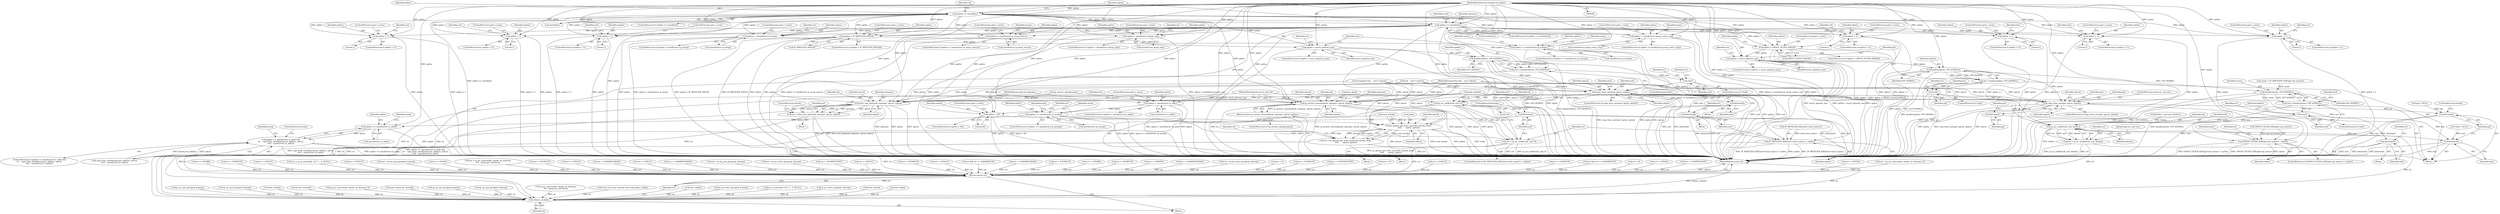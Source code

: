 digraph "0_linux_f6d8bd051c391c1c0458a30b2a7abcd939329259_26@API" {
"1000211" [label="(Call,optlen >= sizeof(int))"];
"1000113" [label="(MethodParameterIn,unsigned int optlen)"];
"1000227" [label="(Call,optlen >= sizeof(char))"];
"1000251" [label="(Call,ip_mroute_setsockopt(sk, optname, optval, optlen))"];
"1000250" [label="(Return,return ip_mroute_setsockopt(sk, optname, optval, optlen);)"];
"1000272" [label="(Call,optlen > 40)"];
"1000278" [label="(Call,ip_options_get_from_user(sock_net(sk), &opt,\n \t\t\t\t\t       optval, optlen))"];
"1000276" [label="(Call,err = ip_options_get_from_user(sock_net(sk), &opt,\n \t\t\t\t\t       optval, optlen))"];
"1001724" [label="(Return,return err;)"];
"1000517" [label="(Call,optlen < 1)"];
"1000627" [label="(Call,optlen < 1)"];
"1000656" [label="(Call,optlen < 1)"];
"1000683" [label="(Call,optlen < sizeof(struct in_addr))"];
"1000693" [label="(Call,optlen >= sizeof(struct ip_mreqn))"];
"1000716" [label="(Call,optlen >= sizeof(struct in_addr))"];
"1000715" [label="(Call,optlen >= sizeof(struct in_addr) &&\n\t\t\t    copy_from_user(&mreq.imr_address, optval,\n\t\t\t\t\t   sizeof(struct in_addr)))"];
"1000849" [label="(Call,optlen < sizeof(struct ip_mreq))"];
"1000859" [label="(Call,optlen >= sizeof(struct ip_mreqn))"];
"1000910" [label="(Call,optlen < IP_MSFILTER_SIZE(0))"];
"1000916" [label="(Call,optlen > sysctl_optmem_max)"];
"1000927" [label="(Call,kmalloc(optlen, GFP_KERNEL))"];
"1000925" [label="(Call,msf = kmalloc(optlen, GFP_KERNEL))"];
"1000931" [label="(Call,!msf)"];
"1000944" [label="(Call,copy_from_user(msf, optval, optlen))"];
"1000949" [label="(Call,kfree(msf))"];
"1000965" [label="(Call,kfree(msf))"];
"1000973" [label="(Call,IP_MSFILTER_SIZE(msf->imsf_numsrc) > optlen)"];
"1000980" [label="(Call,kfree(msf))"];
"1000989" [label="(Call,ip_mc_msfilter(sk, msf, 0))"];
"1000987" [label="(Call,err = ip_mc_msfilter(sk, msf, 0))"];
"1000993" [label="(Call,kfree(msf))"];
"1001722" [label="(Call,release_sock(sk))"];
"1001005" [label="(Call,optlen != sizeof(struct ip_mreq_source))"];
"1001121" [label="(Call,optlen < sizeof(struct group_req))"];
"1001202" [label="(Call,optlen != sizeof(struct group_source_req))"];
"1001402" [label="(Call,optlen < GROUP_FILTER_SIZE(0))"];
"1001408" [label="(Call,optlen > sysctl_optmem_max)"];
"1001419" [label="(Call,kmalloc(optlen, GFP_KERNEL))"];
"1001417" [label="(Call,gsf = kmalloc(optlen, GFP_KERNEL))"];
"1001423" [label="(Call,!gsf)"];
"1001436" [label="(Call,copy_from_user(gsf, optval, optlen))"];
"1001460" [label="(Call,GROUP_FILTER_SIZE(gsf->gf_numsrc) > optlen)"];
"1001589" [label="(Call,kfree(gsf))"];
"1001603" [label="(Call,kfree(gsf))"];
"1001480" [label="(Call,kmalloc(msize, GFP_KERNEL))"];
"1001478" [label="(Call,msf = kmalloc(msize, GFP_KERNEL))"];
"1001484" [label="(Call,!msf)"];
"1001596" [label="(Call,ip_mc_msfilter(sk, msf, ifindex))"];
"1001594" [label="(Call,err = ip_mc_msfilter(sk, msf, ifindex))"];
"1001601" [label="(Call,kfree(msf))"];
"1001608" [label="(Call,optlen < 1)"];
"1001640" [label="(Call,optlen < 1)"];
"1001665" [label="(Call,xfrm_user_policy(sk, optname, optval, optlen))"];
"1001663" [label="(Call,err = xfrm_user_policy(sk, optname, optval, optlen))"];
"1001683" [label="(Call,optlen < 1)"];
"1001697" [label="(Call,optlen < 1)"];
"1001698" [label="(Identifier,optlen)"];
"1000928" [label="(Identifier,optlen)"];
"1001641" [label="(Identifier,optlen)"];
"1000689" [label="(Identifier,err)"];
"1000694" [label="(Identifier,optlen)"];
"1001596" [label="(Call,ip_mc_msfilter(sk, msf, ifindex))"];
"1000981" [label="(Identifier,msf)"];
"1000227" [label="(Call,optlen >= sizeof(char))"];
"1000682" [label="(ControlStructure,if (optlen < sizeof(struct in_addr)))"];
"1000994" [label="(Identifier,msf)"];
"1000989" [label="(Call,ip_mc_msfilter(sk, msf, 0))"];
"1000876" [label="(Identifier,mreq)"];
"1000273" [label="(Identifier,optlen)"];
"1001670" [label="(ControlStructure,break;)"];
"1000848" [label="(ControlStructure,if (optlen < sizeof(struct ip_mreq)))"];
"1001215" [label="(Call,err = -EFAULT)"];
"1000853" [label="(ControlStructure,goto e_inval;)"];
"1001005" [label="(Call,optlen != sizeof(struct ip_mreq_source))"];
"1000951" [label="(ControlStructure,break;)"];
"1000894" [label="(Call,ip_mc_join_group(sk, &mreq))"];
"1001640" [label="(Call,optlen < 1)"];
"1001179" [label="(Call,ip_mc_join_group(sk, &mreq))"];
"1000762" [label="(Call,sock_net(sk))"];
"1001437" [label="(Identifier,gsf)"];
"1000272" [label="(Call,optlen > 40)"];
"1000659" [label="(ControlStructure,goto e_inval;)"];
"1001472" [label="(Call,msize = IP_MSFILTER_SIZE(gsf->gf_numsrc))"];
"1000710" [label="(Identifier,mreq)"];
"1001408" [label="(Call,optlen > sysctl_optmem_max)"];
"1001610" [label="(Literal,1)"];
"1000275" [label="(ControlStructure,goto e_inval;)"];
"1000943" [label="(ControlStructure,if (copy_from_user(msf, optval, optlen)))"];
"1000626" [label="(ControlStructure,if (optlen < 1))"];
"1000909" [label="(ControlStructure,if (optlen < IP_MSFILTER_SIZE(0)))"];
"1001122" [label="(Identifier,optlen)"];
"1001473" [label="(Identifier,msize)"];
"1001083" [label="(Call,err && err != -EADDRINUSE)"];
"1000519" [label="(Literal,1)"];
"1001664" [label="(Identifier,err)"];
"1000991" [label="(Identifier,msf)"];
"1000910" [label="(Call,optlen < IP_MSFILTER_SIZE(0))"];
"1001689" [label="(Identifier,inet)"];
"1000235" [label="(Identifier,ucval)"];
"1000995" [label="(ControlStructure,break;)"];
"1000247" [label="(ControlStructure,if (ip_mroute_opt(optname)))"];
"1000787" [label="(Call,err = -EADDRNOTAVAIL)"];
"1000662" [label="(Identifier,inet)"];
"1000931" [label="(Call,!msf)"];
"1001413" [label="(Identifier,err)"];
"1000947" [label="(Identifier,optlen)"];
"1001598" [label="(Identifier,msf)"];
"1000934" [label="(Call,err = -ENOBUFS)"];
"1001121" [label="(Call,optlen < sizeof(struct group_req))"];
"1001609" [label="(Identifier,optlen)"];
"1000728" [label="(ControlStructure,break;)"];
"1000920" [label="(Call,err = -ENOBUFS)"];
"1000628" [label="(Identifier,optlen)"];
"1001590" [label="(Identifier,gsf)"];
"1001604" [label="(Identifier,gsf)"];
"1001603" [label="(Call,kfree(gsf))"];
"1001403" [label="(Identifier,optlen)"];
"1000118" [label="(Call,inet_sk(sk))"];
"1000277" [label="(Identifier,err)"];
"1000926" [label="(Identifier,msf)"];
"1000720" [label="(Call,copy_from_user(&mreq.imr_address, optval,\n\t\t\t\t\t   sizeof(struct in_addr)))"];
"1000512" [label="(Call,sk_dst_reset(sk))"];
"1001589" [label="(Call,kfree(gsf))"];
"1000656" [label="(Call,optlen < 1)"];
"1000255" [label="(Identifier,optlen)"];
"1000948" [label="(Block,)"];
"1001595" [label="(Identifier,err)"];
"1000218" [label="(Identifier,val)"];
"1000714" [label="(ControlStructure,if (optlen >= sizeof(struct in_addr) &&\n\t\t\t    copy_from_user(&mreq.imr_address, optval,\n\t\t\t\t\t   sizeof(struct in_addr))))"];
"1000917" [label="(Identifier,optlen)"];
"1001106" [label="(Call,ip_mc_source(add, omode, sk, &mreqs, 0))"];
"1001125" [label="(ControlStructure,goto e_inval;)"];
"1001665" [label="(Call,xfrm_user_policy(sk, optname, optval, optlen))"];
"1001493" [label="(Identifier,ifindex)"];
"1000838" [label="(Call,err = -EPROTO)"];
"1000911" [label="(Identifier,optlen)"];
"1000930" [label="(ControlStructure,if (!msf))"];
"1001201" [label="(ControlStructure,if (optlen != sizeof(struct group_source_req)))"];
"1000918" [label="(Identifier,sysctl_optmem_max)"];
"1000294" [label="(Call,sock_owned_by_user(sk))"];
"1000993" [label="(Call,kfree(msf))"];
"1000284" [label="(Identifier,optlen)"];
"1001591" [label="(Call,gsf = NULL)"];
"1001410" [label="(Identifier,sysctl_optmem_max)"];
"1001668" [label="(Identifier,optval)"];
"1000718" [label="(Call,sizeof(struct in_addr))"];
"1000932" [label="(Identifier,msf)"];
"1001342" [label="(Call,ip_mc_join_group(sk, &mreq))"];
"1000849" [label="(Call,optlen < sizeof(struct ip_mreq))"];
"1000517" [label="(Call,optlen < 1)"];
"1001202" [label="(Call,optlen != sizeof(struct group_source_req))"];
"1001206" [label="(ControlStructure,goto e_inval;)"];
"1000263" [label="(Block,)"];
"1000980" [label="(Call,kfree(msf))"];
"1000987" [label="(Call,err = ip_mc_msfilter(sk, msf, 0))"];
"1001704" [label="(Identifier,val)"];
"1001237" [label="(Call,err = -EADDRNOTAVAIL)"];
"1001601" [label="(Call,kfree(msf))"];
"1001667" [label="(Identifier,optname)"];
"1000915" [label="(ControlStructure,if (optlen > sysctl_optmem_max))"];
"1001654" [label="(Call,err = -EPERM)"];
"1001420" [label="(Identifier,optlen)"];
"1001611" [label="(ControlStructure,goto e_inval;)"];
"1000983" [label="(Identifier,err)"];
"1001485" [label="(Identifier,msf)"];
"1000683" [label="(Call,optlen < sizeof(struct in_addr))"];
"1000899" [label="(Call,err = ip_mc_leave_group(sk, &mreq))"];
"1001406" [label="(ControlStructure,goto e_inval;)"];
"1000927" [label="(Call,kmalloc(optlen, GFP_KERNEL))"];
"1000111" [label="(MethodParameterIn,int optname)"];
"1000944" [label="(Call,copy_from_user(msf, optval, optlen))"];
"1000212" [label="(Identifier,optlen)"];
"1000949" [label="(Call,kfree(msf))"];
"1000281" [label="(Call,&opt)"];
"1000655" [label="(ControlStructure,if (optlen < 1))"];
"1000830" [label="(Call,err = 0)"];
"1000867" [label="(Identifier,mreq)"];
"1000687" [label="(ControlStructure,goto e_inval;)"];
"1001699" [label="(Literal,1)"];
"1000112" [label="(MethodParameterIn,char __user *optval)"];
"1000716" [label="(Call,optlen >= sizeof(struct in_addr))"];
"1000693" [label="(Call,optlen >= sizeof(struct ip_mreqn))"];
"1000860" [label="(Identifier,optlen)"];
"1000925" [label="(Call,msf = kmalloc(optlen, GFP_KERNEL))"];
"1001435" [label="(ControlStructure,if (copy_from_user(gsf, optval, optlen)))"];
"1000861" [label="(Call,sizeof(struct ip_mreqn))"];
"1001669" [label="(Identifier,optlen)"];
"1000520" [label="(ControlStructure,goto e_inval;)"];
"1000967" [label="(Call,err = -ENOBUFS)"];
"1001409" [label="(Identifier,optlen)"];
"1001204" [label="(Call,sizeof(struct group_source_req))"];
"1000251" [label="(Call,ip_mroute_setsockopt(sk, optname, optval, optlen))"];
"1001419" [label="(Call,kmalloc(optlen, GFP_KERNEL))"];
"1001717" [label="(Call,err = -ENOPROTOOPT)"];
"1000256" [label="(Call,err = 0)"];
"1000236" [label="(Call,(unsigned char __user *) optval)"];
"1001078" [label="(Call,ip_mc_join_group(sk, &mreq))"];
"1000956" [label="(Identifier,msf)"];
"1001407" [label="(ControlStructure,if (optlen > sysctl_optmem_max))"];
"1000627" [label="(Call,optlen < 1)"];
"1000972" [label="(ControlStructure,if (IP_MSFILTER_SIZE(msf->imsf_numsrc) > optlen))"];
"1000701" [label="(Identifier,mreq)"];
"1001423" [label="(Call,!gsf)"];
"1000249" [label="(Identifier,optname)"];
"1000210" [label="(ControlStructure,if (optlen >= sizeof(int)))"];
"1001482" [label="(Identifier,GFP_KERNEL)"];
"1000854" [label="(Call,err = -EFAULT)"];
"1001700" [label="(ControlStructure,goto e_inval;)"];
"1000109" [label="(MethodParameterIn,struct sock *sk)"];
"1001487" [label="(Call,err = -ENOBUFS)"];
"1000914" [label="(ControlStructure,goto e_inval;)"];
"1000658" [label="(Literal,1)"];
"1000278" [label="(Call,ip_options_get_from_user(sock_net(sk), &opt,\n \t\t\t\t\t       optval, optlen))"];
"1000685" [label="(Call,sizeof(struct in_addr))"];
"1000946" [label="(Identifier,optval)"];
"1000629" [label="(Literal,1)"];
"1000695" [label="(Call,sizeof(struct ip_mreqn))"];
"1000715" [label="(Call,optlen >= sizeof(struct in_addr) &&\n\t\t\t    copy_from_user(&mreq.imr_address, optval,\n\t\t\t\t\t   sizeof(struct in_addr)))"];
"1001724" [label="(Return,return err;)"];
"1000114" [label="(Block,)"];
"1001484" [label="(Call,!msf)"];
"1001643" [label="(ControlStructure,goto e_inval;)"];
"1001605" [label="(ControlStructure,break;)"];
"1001592" [label="(Identifier,gsf)"];
"1000228" [label="(Identifier,optlen)"];
"1000633" [label="(Identifier,val)"];
"1000113" [label="(MethodParameterIn,unsigned int optlen)"];
"1000219" [label="(Call,(int __user *) optval)"];
"1000732" [label="(Identifier,mreq)"];
"1001009" [label="(ControlStructure,goto e_inval;)"];
"1000723" [label="(Identifier,mreq)"];
"1000966" [label="(Identifier,msf)"];
"1001347" [label="(Call,err && err != -EADDRINUSE)"];
"1000283" [label="(Identifier,optval)"];
"1000229" [label="(Call,sizeof(char))"];
"1001683" [label="(Call,optlen < 1)"];
"1000252" [label="(Identifier,sk)"];
"1000657" [label="(Identifier,optlen)"];
"1001432" [label="(Identifier,err)"];
"1000968" [label="(Identifier,err)"];
"1000755" [label="(Call,err = 0)"];
"1001483" [label="(ControlStructure,if (!msf))"];
"1001642" [label="(Literal,1)"];
"1001594" [label="(Call,err = ip_mc_msfilter(sk, msf, ifindex))"];
"1000855" [label="(Identifier,err)"];
"1000248" [label="(Call,ip_mroute_opt(optname))"];
"1000524" [label="(Identifier,val)"];
"1000797" [label="(Call,err = -EINVAL)"];
"1000851" [label="(Call,sizeof(struct ip_mreq))"];
"1001401" [label="(ControlStructure,if (optlen < GROUP_FILTER_SIZE(0)))"];
"1001388" [label="(Block,)"];
"1001418" [label="(Identifier,gsf)"];
"1001725" [label="(Identifier,err)"];
"1000571" [label="(Call,err = -ENOPROTOOPT)"];
"1001697" [label="(Call,optlen < 1)"];
"1000982" [label="(Call,err = -EINVAL)"];
"1000921" [label="(Identifier,err)"];
"1001127" [label="(Identifier,err)"];
"1001203" [label="(Identifier,optlen)"];
"1001436" [label="(Call,copy_from_user(gsf, optval, optlen))"];
"1000858" [label="(ControlStructure,if (optlen >= sizeof(struct ip_mreqn)))"];
"1000964" [label="(Block,)"];
"1000912" [label="(Call,IP_MSFILTER_SIZE(0))"];
"1000259" [label="(Call,lock_sock(sk))"];
"1001104" [label="(Call,err = ip_mc_source(add, omode, sk, &mreqs, 0))"];
"1001677" [label="(Call,err = -EPERM)"];
"1000940" [label="(Identifier,err)"];
"1001440" [label="(ControlStructure,goto mc_msf_out;)"];
"1001412" [label="(Call,err = -ENOBUFS)"];
"1001126" [label="(Call,err = -EFAULT)"];
"1000717" [label="(Identifier,optlen)"];
"1001468" [label="(Identifier,err)"];
"1001602" [label="(Identifier,msf)"];
"1000945" [label="(Identifier,msf)"];
"1001438" [label="(Identifier,optval)"];
"1001488" [label="(Identifier,err)"];
"1000973" [label="(Call,IP_MSFILTER_SIZE(msf->imsf_numsrc) > optlen)"];
"1001377" [label="(Call,ip_mc_source(add, omode, sk, &mreqs,\n\t\t\t\t   greqs.gsr_interface))"];
"1001607" [label="(ControlStructure,if (optlen < 1))"];
"1001404" [label="(Call,GROUP_FILTER_SIZE(0))"];
"1000516" [label="(ControlStructure,if (optlen < 1))"];
"1001479" [label="(Identifier,msf)"];
"1000684" [label="(Identifier,optlen)"];
"1000352" [label="(Call,icsk->icsk_sync_mss(sk, icsk->icsk_pmtu_cookie))"];
"1001492" [label="(Call,ifindex = gsf->gf_interface)"];
"1001628" [label="(Call,err = ip_ra_control(sk, val ? 1 : 0, NULL))"];
"1001723" [label="(Identifier,sk)"];
"1001123" [label="(Call,sizeof(struct group_req))"];
"1001210" [label="(Identifier,greqs)"];
"1001666" [label="(Identifier,sk)"];
"1000630" [label="(ControlStructure,goto e_inval;)"];
"1001480" [label="(Call,kmalloc(msize, GFP_KERNEL))"];
"1001461" [label="(Call,GROUP_FILTER_SIZE(gsf->gf_numsrc))"];
"1000211" [label="(Call,optlen >= sizeof(int))"];
"1001431" [label="(Call,err = -EFAULT)"];
"1001007" [label="(Call,sizeof(struct ip_mreq_source))"];
"1001402" [label="(Call,optlen < GROUP_FILTER_SIZE(0))"];
"1000892" [label="(Call,err = ip_mc_join_group(sk, &mreq))"];
"1001467" [label="(Call,err = -EINVAL)"];
"1000965" [label="(Call,kfree(msf))"];
"1000271" [label="(ControlStructure,if (optlen > 40))"];
"1000286" [label="(Identifier,err)"];
"1001608" [label="(Call,optlen < 1)"];
"1000518" [label="(Identifier,optlen)"];
"1000850" [label="(Identifier,optlen)"];
"1001375" [label="(Call,err = ip_mc_source(add, omode, sk, &mreqs,\n\t\t\t\t   greqs.gsr_interface))"];
"1000213" [label="(Call,sizeof(int))"];
"1000692" [label="(ControlStructure,if (optlen >= sizeof(struct ip_mreqn)))"];
"1000279" [label="(Call,sock_net(sk))"];
"1000907" [label="(Block,)"];
"1000226" [label="(ControlStructure,if (optlen >= sizeof(char)))"];
"1001422" [label="(ControlStructure,if (!gsf))"];
"1000274" [label="(Literal,40)"];
"1001426" [label="(Call,err = -ENOBUFS)"];
"1000990" [label="(Identifier,sk)"];
"1000304" [label="(Call,inet_csk(sk))"];
"1001465" [label="(Identifier,optlen)"];
"1000978" [label="(Identifier,optlen)"];
"1000950" [label="(Identifier,msf)"];
"1001004" [label="(ControlStructure,if (optlen != sizeof(struct ip_mreq_source)))"];
"1001013" [label="(Identifier,mreqs)"];
"1001600" [label="(JumpTarget,mc_msf_out:)"];
"1000688" [label="(Call,err = -EFAULT)"];
"1001427" [label="(Identifier,err)"];
"1000901" [label="(Call,ip_mc_leave_group(sk, &mreq))"];
"1001599" [label="(Identifier,ifindex)"];
"1001459" [label="(ControlStructure,if (GROUP_FILTER_SIZE(gsf->gf_numsrc) > optlen))"];
"1000916" [label="(Call,optlen > sysctl_optmem_max)"];
"1000988" [label="(Identifier,err)"];
"1001685" [label="(Literal,1)"];
"1001686" [label="(ControlStructure,goto e_inval;)"];
"1001597" [label="(Identifier,sk)"];
"1000979" [label="(Block,)"];
"1001424" [label="(Identifier,gsf)"];
"1001682" [label="(ControlStructure,if (optlen < 1))"];
"1000276" [label="(Call,err = ip_options_get_from_user(sock_net(sk), &opt,\n \t\t\t\t\t       optval, optlen))"];
"1001439" [label="(Identifier,optlen)"];
"1000935" [label="(Identifier,err)"];
"1001478" [label="(Call,msf = kmalloc(msize, GFP_KERNEL))"];
"1001545" [label="(Call,err = -EADDRNOTAVAIL)"];
"1000929" [label="(Identifier,GFP_KERNEL)"];
"1001646" [label="(Identifier,inet)"];
"1001639" [label="(ControlStructure,if (optlen < 1))"];
"1000974" [label="(Call,IP_MSFILTER_SIZE(msf->imsf_numsrc))"];
"1001630" [label="(Call,ip_ra_control(sk, val ? 1 : 0, NULL))"];
"1001186" [label="(Call,ip_mc_leave_group(sk, &mreq))"];
"1001421" [label="(Identifier,GFP_KERNEL)"];
"1000253" [label="(Identifier,optname)"];
"1001018" [label="(Call,err = -EFAULT)"];
"1001512" [label="(Call,err = -EADDRNOTAVAIL)"];
"1001696" [label="(ControlStructure,if (optlen < 1))"];
"1000782" [label="(Call,sock_net(sk))"];
"1001417" [label="(Call,gsf = kmalloc(optlen, GFP_KERNEL))"];
"1001177" [label="(Call,err = ip_mc_join_group(sk, &mreq))"];
"1001445" [label="(Identifier,gsf)"];
"1001184" [label="(Call,err = ip_mc_leave_group(sk, &mreq))"];
"1001120" [label="(ControlStructure,if (optlen < sizeof(struct group_req)))"];
"1000250" [label="(Return,return ip_mroute_setsockopt(sk, optname, optval, optlen);)"];
"1000549" [label="(Call,err = -ENOPROTOOPT)"];
"1001391" [label="(Call,*msf = NULL)"];
"1001615" [label="(Identifier,val)"];
"1000844" [label="(Call,inet_sk(sk))"];
"1000939" [label="(Call,err = -EFAULT)"];
"1001006" [label="(Identifier,optlen)"];
"1001722" [label="(Call,release_sock(sk))"];
"1001663" [label="(Call,err = xfrm_user_policy(sk, optname, optval, optlen))"];
"1001481" [label="(Identifier,msize)"];
"1000254" [label="(Identifier,optval)"];
"1000265" [label="(Block,)"];
"1000859" [label="(Call,optlen >= sizeof(struct ip_mreqn))"];
"1001732" [label="(MethodReturn,static int)"];
"1001454" [label="(Call,err = -ENOBUFS)"];
"1001684" [label="(Identifier,optlen)"];
"1001460" [label="(Call,GROUP_FILTER_SIZE(gsf->gf_numsrc) > optlen)"];
"1000992" [label="(Literal,0)"];
"1000211" -> "1000210"  [label="AST: "];
"1000211" -> "1000213"  [label="CFG: "];
"1000212" -> "1000211"  [label="AST: "];
"1000213" -> "1000211"  [label="AST: "];
"1000218" -> "1000211"  [label="CFG: "];
"1000228" -> "1000211"  [label="CFG: "];
"1000211" -> "1001732"  [label="DDG: optlen"];
"1000211" -> "1001732"  [label="DDG: optlen >= sizeof(int)"];
"1000113" -> "1000211"  [label="DDG: optlen"];
"1000211" -> "1000227"  [label="DDG: optlen"];
"1000211" -> "1000251"  [label="DDG: optlen"];
"1000211" -> "1000272"  [label="DDG: optlen"];
"1000211" -> "1000517"  [label="DDG: optlen"];
"1000211" -> "1000627"  [label="DDG: optlen"];
"1000211" -> "1000656"  [label="DDG: optlen"];
"1000211" -> "1000683"  [label="DDG: optlen"];
"1000211" -> "1000849"  [label="DDG: optlen"];
"1000211" -> "1000910"  [label="DDG: optlen"];
"1000211" -> "1001005"  [label="DDG: optlen"];
"1000211" -> "1001121"  [label="DDG: optlen"];
"1000211" -> "1001202"  [label="DDG: optlen"];
"1000211" -> "1001402"  [label="DDG: optlen"];
"1000211" -> "1001608"  [label="DDG: optlen"];
"1000211" -> "1001640"  [label="DDG: optlen"];
"1000211" -> "1001665"  [label="DDG: optlen"];
"1000211" -> "1001683"  [label="DDG: optlen"];
"1000211" -> "1001697"  [label="DDG: optlen"];
"1000113" -> "1000108"  [label="AST: "];
"1000113" -> "1001732"  [label="DDG: optlen"];
"1000113" -> "1000227"  [label="DDG: optlen"];
"1000113" -> "1000251"  [label="DDG: optlen"];
"1000113" -> "1000272"  [label="DDG: optlen"];
"1000113" -> "1000278"  [label="DDG: optlen"];
"1000113" -> "1000517"  [label="DDG: optlen"];
"1000113" -> "1000627"  [label="DDG: optlen"];
"1000113" -> "1000656"  [label="DDG: optlen"];
"1000113" -> "1000683"  [label="DDG: optlen"];
"1000113" -> "1000693"  [label="DDG: optlen"];
"1000113" -> "1000716"  [label="DDG: optlen"];
"1000113" -> "1000849"  [label="DDG: optlen"];
"1000113" -> "1000859"  [label="DDG: optlen"];
"1000113" -> "1000910"  [label="DDG: optlen"];
"1000113" -> "1000916"  [label="DDG: optlen"];
"1000113" -> "1000927"  [label="DDG: optlen"];
"1000113" -> "1000944"  [label="DDG: optlen"];
"1000113" -> "1000973"  [label="DDG: optlen"];
"1000113" -> "1001005"  [label="DDG: optlen"];
"1000113" -> "1001121"  [label="DDG: optlen"];
"1000113" -> "1001202"  [label="DDG: optlen"];
"1000113" -> "1001402"  [label="DDG: optlen"];
"1000113" -> "1001408"  [label="DDG: optlen"];
"1000113" -> "1001419"  [label="DDG: optlen"];
"1000113" -> "1001436"  [label="DDG: optlen"];
"1000113" -> "1001460"  [label="DDG: optlen"];
"1000113" -> "1001608"  [label="DDG: optlen"];
"1000113" -> "1001640"  [label="DDG: optlen"];
"1000113" -> "1001665"  [label="DDG: optlen"];
"1000113" -> "1001683"  [label="DDG: optlen"];
"1000113" -> "1001697"  [label="DDG: optlen"];
"1000227" -> "1000226"  [label="AST: "];
"1000227" -> "1000229"  [label="CFG: "];
"1000228" -> "1000227"  [label="AST: "];
"1000229" -> "1000227"  [label="AST: "];
"1000235" -> "1000227"  [label="CFG: "];
"1000249" -> "1000227"  [label="CFG: "];
"1000227" -> "1001732"  [label="DDG: optlen >= sizeof(char)"];
"1000227" -> "1001732"  [label="DDG: optlen"];
"1000227" -> "1000251"  [label="DDG: optlen"];
"1000227" -> "1000272"  [label="DDG: optlen"];
"1000227" -> "1000517"  [label="DDG: optlen"];
"1000227" -> "1000627"  [label="DDG: optlen"];
"1000227" -> "1000656"  [label="DDG: optlen"];
"1000227" -> "1000683"  [label="DDG: optlen"];
"1000227" -> "1000849"  [label="DDG: optlen"];
"1000227" -> "1000910"  [label="DDG: optlen"];
"1000227" -> "1001005"  [label="DDG: optlen"];
"1000227" -> "1001121"  [label="DDG: optlen"];
"1000227" -> "1001202"  [label="DDG: optlen"];
"1000227" -> "1001402"  [label="DDG: optlen"];
"1000227" -> "1001608"  [label="DDG: optlen"];
"1000227" -> "1001640"  [label="DDG: optlen"];
"1000227" -> "1001665"  [label="DDG: optlen"];
"1000227" -> "1001683"  [label="DDG: optlen"];
"1000227" -> "1001697"  [label="DDG: optlen"];
"1000251" -> "1000250"  [label="AST: "];
"1000251" -> "1000255"  [label="CFG: "];
"1000252" -> "1000251"  [label="AST: "];
"1000253" -> "1000251"  [label="AST: "];
"1000254" -> "1000251"  [label="AST: "];
"1000255" -> "1000251"  [label="AST: "];
"1000250" -> "1000251"  [label="CFG: "];
"1000251" -> "1001732"  [label="DDG: ip_mroute_setsockopt(sk, optname, optval, optlen)"];
"1000251" -> "1001732"  [label="DDG: optname"];
"1000251" -> "1001732"  [label="DDG: optlen"];
"1000251" -> "1001732"  [label="DDG: optval"];
"1000251" -> "1001732"  [label="DDG: sk"];
"1000251" -> "1000250"  [label="DDG: ip_mroute_setsockopt(sk, optname, optval, optlen)"];
"1000118" -> "1000251"  [label="DDG: sk"];
"1000109" -> "1000251"  [label="DDG: sk"];
"1000248" -> "1000251"  [label="DDG: optname"];
"1000111" -> "1000251"  [label="DDG: optname"];
"1000219" -> "1000251"  [label="DDG: optval"];
"1000236" -> "1000251"  [label="DDG: optval"];
"1000112" -> "1000251"  [label="DDG: optval"];
"1000250" -> "1000247"  [label="AST: "];
"1001732" -> "1000250"  [label="CFG: "];
"1000250" -> "1001732"  [label="DDG: <RET>"];
"1000272" -> "1000271"  [label="AST: "];
"1000272" -> "1000274"  [label="CFG: "];
"1000273" -> "1000272"  [label="AST: "];
"1000274" -> "1000272"  [label="AST: "];
"1000275" -> "1000272"  [label="CFG: "];
"1000277" -> "1000272"  [label="CFG: "];
"1000272" -> "1001732"  [label="DDG: optlen"];
"1000272" -> "1001732"  [label="DDG: optlen > 40"];
"1000272" -> "1000278"  [label="DDG: optlen"];
"1000278" -> "1000276"  [label="AST: "];
"1000278" -> "1000284"  [label="CFG: "];
"1000279" -> "1000278"  [label="AST: "];
"1000281" -> "1000278"  [label="AST: "];
"1000283" -> "1000278"  [label="AST: "];
"1000284" -> "1000278"  [label="AST: "];
"1000276" -> "1000278"  [label="CFG: "];
"1000278" -> "1001732"  [label="DDG: optlen"];
"1000278" -> "1001732"  [label="DDG: &opt"];
"1000278" -> "1001732"  [label="DDG: optval"];
"1000278" -> "1001732"  [label="DDG: sock_net(sk)"];
"1000278" -> "1000276"  [label="DDG: sock_net(sk)"];
"1000278" -> "1000276"  [label="DDG: &opt"];
"1000278" -> "1000276"  [label="DDG: optval"];
"1000278" -> "1000276"  [label="DDG: optlen"];
"1000279" -> "1000278"  [label="DDG: sk"];
"1000219" -> "1000278"  [label="DDG: optval"];
"1000236" -> "1000278"  [label="DDG: optval"];
"1000112" -> "1000278"  [label="DDG: optval"];
"1000276" -> "1000265"  [label="AST: "];
"1000277" -> "1000276"  [label="AST: "];
"1000286" -> "1000276"  [label="CFG: "];
"1000276" -> "1001732"  [label="DDG: ip_options_get_from_user(sock_net(sk), &opt,\n \t\t\t\t\t       optval, optlen)"];
"1000276" -> "1001732"  [label="DDG: err"];
"1000276" -> "1001724"  [label="DDG: err"];
"1001724" -> "1000114"  [label="AST: "];
"1001724" -> "1001725"  [label="CFG: "];
"1001725" -> "1001724"  [label="AST: "];
"1001732" -> "1001724"  [label="CFG: "];
"1001724" -> "1001732"  [label="DDG: <RET>"];
"1001725" -> "1001724"  [label="DDG: err"];
"1000549" -> "1001724"  [label="DDG: err"];
"1001512" -> "1001724"  [label="DDG: err"];
"1000987" -> "1001724"  [label="DDG: err"];
"1001431" -> "1001724"  [label="DDG: err"];
"1000920" -> "1001724"  [label="DDG: err"];
"1001237" -> "1001724"  [label="DDG: err"];
"1001018" -> "1001724"  [label="DDG: err"];
"1000939" -> "1001724"  [label="DDG: err"];
"1001717" -> "1001724"  [label="DDG: err"];
"1000797" -> "1001724"  [label="DDG: err"];
"1001215" -> "1001724"  [label="DDG: err"];
"1000967" -> "1001724"  [label="DDG: err"];
"1000830" -> "1001724"  [label="DDG: err"];
"1000787" -> "1001724"  [label="DDG: err"];
"1000688" -> "1001724"  [label="DDG: err"];
"1000934" -> "1001724"  [label="DDG: err"];
"1001177" -> "1001724"  [label="DDG: err"];
"1001677" -> "1001724"  [label="DDG: err"];
"1001487" -> "1001724"  [label="DDG: err"];
"1000892" -> "1001724"  [label="DDG: err"];
"1001104" -> "1001724"  [label="DDG: err"];
"1001126" -> "1001724"  [label="DDG: err"];
"1001184" -> "1001724"  [label="DDG: err"];
"1001347" -> "1001724"  [label="DDG: err"];
"1001454" -> "1001724"  [label="DDG: err"];
"1001426" -> "1001724"  [label="DDG: err"];
"1000899" -> "1001724"  [label="DDG: err"];
"1000854" -> "1001724"  [label="DDG: err"];
"1001083" -> "1001724"  [label="DDG: err"];
"1000571" -> "1001724"  [label="DDG: err"];
"1001467" -> "1001724"  [label="DDG: err"];
"1000982" -> "1001724"  [label="DDG: err"];
"1001654" -> "1001724"  [label="DDG: err"];
"1000838" -> "1001724"  [label="DDG: err"];
"1000256" -> "1001724"  [label="DDG: err"];
"1001375" -> "1001724"  [label="DDG: err"];
"1001594" -> "1001724"  [label="DDG: err"];
"1001545" -> "1001724"  [label="DDG: err"];
"1000755" -> "1001724"  [label="DDG: err"];
"1001628" -> "1001724"  [label="DDG: err"];
"1001412" -> "1001724"  [label="DDG: err"];
"1001663" -> "1001724"  [label="DDG: err"];
"1000517" -> "1000516"  [label="AST: "];
"1000517" -> "1000519"  [label="CFG: "];
"1000518" -> "1000517"  [label="AST: "];
"1000519" -> "1000517"  [label="AST: "];
"1000520" -> "1000517"  [label="CFG: "];
"1000524" -> "1000517"  [label="CFG: "];
"1000517" -> "1001732"  [label="DDG: optlen"];
"1000517" -> "1001732"  [label="DDG: optlen < 1"];
"1000627" -> "1000626"  [label="AST: "];
"1000627" -> "1000629"  [label="CFG: "];
"1000628" -> "1000627"  [label="AST: "];
"1000629" -> "1000627"  [label="AST: "];
"1000630" -> "1000627"  [label="CFG: "];
"1000633" -> "1000627"  [label="CFG: "];
"1000627" -> "1001732"  [label="DDG: optlen < 1"];
"1000627" -> "1001732"  [label="DDG: optlen"];
"1000656" -> "1000655"  [label="AST: "];
"1000656" -> "1000658"  [label="CFG: "];
"1000657" -> "1000656"  [label="AST: "];
"1000658" -> "1000656"  [label="AST: "];
"1000659" -> "1000656"  [label="CFG: "];
"1000662" -> "1000656"  [label="CFG: "];
"1000656" -> "1001732"  [label="DDG: optlen < 1"];
"1000656" -> "1001732"  [label="DDG: optlen"];
"1000683" -> "1000682"  [label="AST: "];
"1000683" -> "1000685"  [label="CFG: "];
"1000684" -> "1000683"  [label="AST: "];
"1000685" -> "1000683"  [label="AST: "];
"1000687" -> "1000683"  [label="CFG: "];
"1000689" -> "1000683"  [label="CFG: "];
"1000683" -> "1001732"  [label="DDG: optlen"];
"1000683" -> "1001732"  [label="DDG: optlen < sizeof(struct in_addr)"];
"1000683" -> "1000693"  [label="DDG: optlen"];
"1000693" -> "1000692"  [label="AST: "];
"1000693" -> "1000695"  [label="CFG: "];
"1000694" -> "1000693"  [label="AST: "];
"1000695" -> "1000693"  [label="AST: "];
"1000701" -> "1000693"  [label="CFG: "];
"1000710" -> "1000693"  [label="CFG: "];
"1000693" -> "1001732"  [label="DDG: optlen >= sizeof(struct ip_mreqn)"];
"1000693" -> "1001732"  [label="DDG: optlen"];
"1000693" -> "1000716"  [label="DDG: optlen"];
"1000716" -> "1000715"  [label="AST: "];
"1000716" -> "1000718"  [label="CFG: "];
"1000717" -> "1000716"  [label="AST: "];
"1000718" -> "1000716"  [label="AST: "];
"1000723" -> "1000716"  [label="CFG: "];
"1000715" -> "1000716"  [label="CFG: "];
"1000716" -> "1001732"  [label="DDG: optlen"];
"1000716" -> "1000715"  [label="DDG: optlen"];
"1000715" -> "1000714"  [label="AST: "];
"1000715" -> "1000720"  [label="CFG: "];
"1000720" -> "1000715"  [label="AST: "];
"1000728" -> "1000715"  [label="CFG: "];
"1000732" -> "1000715"  [label="CFG: "];
"1000715" -> "1001732"  [label="DDG: optlen >= sizeof(struct in_addr)"];
"1000715" -> "1001732"  [label="DDG: optlen >= sizeof(struct in_addr) &&\n\t\t\t    copy_from_user(&mreq.imr_address, optval,\n\t\t\t\t\t   sizeof(struct in_addr))"];
"1000715" -> "1001732"  [label="DDG: copy_from_user(&mreq.imr_address, optval,\n\t\t\t\t\t   sizeof(struct in_addr))"];
"1000720" -> "1000715"  [label="DDG: &mreq.imr_address"];
"1000720" -> "1000715"  [label="DDG: optval"];
"1000849" -> "1000848"  [label="AST: "];
"1000849" -> "1000851"  [label="CFG: "];
"1000850" -> "1000849"  [label="AST: "];
"1000851" -> "1000849"  [label="AST: "];
"1000853" -> "1000849"  [label="CFG: "];
"1000855" -> "1000849"  [label="CFG: "];
"1000849" -> "1001732"  [label="DDG: optlen < sizeof(struct ip_mreq)"];
"1000849" -> "1001732"  [label="DDG: optlen"];
"1000849" -> "1000859"  [label="DDG: optlen"];
"1000859" -> "1000858"  [label="AST: "];
"1000859" -> "1000861"  [label="CFG: "];
"1000860" -> "1000859"  [label="AST: "];
"1000861" -> "1000859"  [label="AST: "];
"1000867" -> "1000859"  [label="CFG: "];
"1000876" -> "1000859"  [label="CFG: "];
"1000859" -> "1001732"  [label="DDG: optlen >= sizeof(struct ip_mreqn)"];
"1000859" -> "1001732"  [label="DDG: optlen"];
"1000910" -> "1000909"  [label="AST: "];
"1000910" -> "1000912"  [label="CFG: "];
"1000911" -> "1000910"  [label="AST: "];
"1000912" -> "1000910"  [label="AST: "];
"1000914" -> "1000910"  [label="CFG: "];
"1000917" -> "1000910"  [label="CFG: "];
"1000910" -> "1001732"  [label="DDG: optlen"];
"1000910" -> "1001732"  [label="DDG: optlen < IP_MSFILTER_SIZE(0)"];
"1000910" -> "1001732"  [label="DDG: IP_MSFILTER_SIZE(0)"];
"1000912" -> "1000910"  [label="DDG: 0"];
"1000910" -> "1000916"  [label="DDG: optlen"];
"1000916" -> "1000915"  [label="AST: "];
"1000916" -> "1000918"  [label="CFG: "];
"1000917" -> "1000916"  [label="AST: "];
"1000918" -> "1000916"  [label="AST: "];
"1000921" -> "1000916"  [label="CFG: "];
"1000926" -> "1000916"  [label="CFG: "];
"1000916" -> "1001732"  [label="DDG: sysctl_optmem_max"];
"1000916" -> "1001732"  [label="DDG: optlen > sysctl_optmem_max"];
"1000916" -> "1001732"  [label="DDG: optlen"];
"1000916" -> "1000927"  [label="DDG: optlen"];
"1000927" -> "1000925"  [label="AST: "];
"1000927" -> "1000929"  [label="CFG: "];
"1000928" -> "1000927"  [label="AST: "];
"1000929" -> "1000927"  [label="AST: "];
"1000925" -> "1000927"  [label="CFG: "];
"1000927" -> "1001732"  [label="DDG: GFP_KERNEL"];
"1000927" -> "1001732"  [label="DDG: optlen"];
"1000927" -> "1000925"  [label="DDG: optlen"];
"1000927" -> "1000925"  [label="DDG: GFP_KERNEL"];
"1000927" -> "1000944"  [label="DDG: optlen"];
"1000925" -> "1000907"  [label="AST: "];
"1000926" -> "1000925"  [label="AST: "];
"1000932" -> "1000925"  [label="CFG: "];
"1000925" -> "1001732"  [label="DDG: kmalloc(optlen, GFP_KERNEL)"];
"1000925" -> "1000931"  [label="DDG: msf"];
"1000931" -> "1000930"  [label="AST: "];
"1000931" -> "1000932"  [label="CFG: "];
"1000932" -> "1000931"  [label="AST: "];
"1000935" -> "1000931"  [label="CFG: "];
"1000940" -> "1000931"  [label="CFG: "];
"1000931" -> "1001732"  [label="DDG: msf"];
"1000931" -> "1001732"  [label="DDG: !msf"];
"1000931" -> "1000944"  [label="DDG: msf"];
"1000944" -> "1000943"  [label="AST: "];
"1000944" -> "1000947"  [label="CFG: "];
"1000945" -> "1000944"  [label="AST: "];
"1000946" -> "1000944"  [label="AST: "];
"1000947" -> "1000944"  [label="AST: "];
"1000950" -> "1000944"  [label="CFG: "];
"1000956" -> "1000944"  [label="CFG: "];
"1000944" -> "1001732"  [label="DDG: optval"];
"1000944" -> "1001732"  [label="DDG: copy_from_user(msf, optval, optlen)"];
"1000944" -> "1001732"  [label="DDG: optlen"];
"1000219" -> "1000944"  [label="DDG: optval"];
"1000236" -> "1000944"  [label="DDG: optval"];
"1000112" -> "1000944"  [label="DDG: optval"];
"1000944" -> "1000949"  [label="DDG: msf"];
"1000944" -> "1000965"  [label="DDG: msf"];
"1000944" -> "1000973"  [label="DDG: optlen"];
"1000944" -> "1000980"  [label="DDG: msf"];
"1000944" -> "1000989"  [label="DDG: msf"];
"1000949" -> "1000948"  [label="AST: "];
"1000949" -> "1000950"  [label="CFG: "];
"1000950" -> "1000949"  [label="AST: "];
"1000951" -> "1000949"  [label="CFG: "];
"1000949" -> "1001732"  [label="DDG: msf"];
"1000949" -> "1001732"  [label="DDG: kfree(msf)"];
"1000965" -> "1000964"  [label="AST: "];
"1000965" -> "1000966"  [label="CFG: "];
"1000966" -> "1000965"  [label="AST: "];
"1000968" -> "1000965"  [label="CFG: "];
"1000965" -> "1001732"  [label="DDG: kfree(msf)"];
"1000965" -> "1001732"  [label="DDG: msf"];
"1000973" -> "1000972"  [label="AST: "];
"1000973" -> "1000978"  [label="CFG: "];
"1000974" -> "1000973"  [label="AST: "];
"1000978" -> "1000973"  [label="AST: "];
"1000981" -> "1000973"  [label="CFG: "];
"1000988" -> "1000973"  [label="CFG: "];
"1000973" -> "1001732"  [label="DDG: IP_MSFILTER_SIZE(msf->imsf_numsrc)"];
"1000973" -> "1001732"  [label="DDG: IP_MSFILTER_SIZE(msf->imsf_numsrc) > optlen"];
"1000973" -> "1001732"  [label="DDG: optlen"];
"1000974" -> "1000973"  [label="DDG: msf->imsf_numsrc"];
"1000980" -> "1000979"  [label="AST: "];
"1000980" -> "1000981"  [label="CFG: "];
"1000981" -> "1000980"  [label="AST: "];
"1000983" -> "1000980"  [label="CFG: "];
"1000980" -> "1001732"  [label="DDG: msf"];
"1000980" -> "1001732"  [label="DDG: kfree(msf)"];
"1000989" -> "1000987"  [label="AST: "];
"1000989" -> "1000992"  [label="CFG: "];
"1000990" -> "1000989"  [label="AST: "];
"1000991" -> "1000989"  [label="AST: "];
"1000992" -> "1000989"  [label="AST: "];
"1000987" -> "1000989"  [label="CFG: "];
"1000989" -> "1000987"  [label="DDG: sk"];
"1000989" -> "1000987"  [label="DDG: msf"];
"1000989" -> "1000987"  [label="DDG: 0"];
"1000259" -> "1000989"  [label="DDG: sk"];
"1000109" -> "1000989"  [label="DDG: sk"];
"1000989" -> "1000993"  [label="DDG: msf"];
"1000989" -> "1001722"  [label="DDG: sk"];
"1000987" -> "1000907"  [label="AST: "];
"1000988" -> "1000987"  [label="AST: "];
"1000994" -> "1000987"  [label="CFG: "];
"1000987" -> "1001732"  [label="DDG: err"];
"1000987" -> "1001732"  [label="DDG: ip_mc_msfilter(sk, msf, 0)"];
"1000993" -> "1000907"  [label="AST: "];
"1000993" -> "1000994"  [label="CFG: "];
"1000994" -> "1000993"  [label="AST: "];
"1000995" -> "1000993"  [label="CFG: "];
"1000993" -> "1001732"  [label="DDG: kfree(msf)"];
"1000993" -> "1001732"  [label="DDG: msf"];
"1001722" -> "1000114"  [label="AST: "];
"1001722" -> "1001723"  [label="CFG: "];
"1001723" -> "1001722"  [label="AST: "];
"1001725" -> "1001722"  [label="CFG: "];
"1001722" -> "1001732"  [label="DDG: release_sock(sk)"];
"1001722" -> "1001732"  [label="DDG: sk"];
"1001377" -> "1001722"  [label="DDG: sk"];
"1000782" -> "1001722"  [label="DDG: sk"];
"1000304" -> "1001722"  [label="DDG: sk"];
"1000352" -> "1001722"  [label="DDG: sk"];
"1001342" -> "1001722"  [label="DDG: sk"];
"1000762" -> "1001722"  [label="DDG: sk"];
"1000294" -> "1001722"  [label="DDG: sk"];
"1001078" -> "1001722"  [label="DDG: sk"];
"1000844" -> "1001722"  [label="DDG: sk"];
"1000901" -> "1001722"  [label="DDG: sk"];
"1001186" -> "1001722"  [label="DDG: sk"];
"1000259" -> "1001722"  [label="DDG: sk"];
"1001630" -> "1001722"  [label="DDG: sk"];
"1000512" -> "1001722"  [label="DDG: sk"];
"1000894" -> "1001722"  [label="DDG: sk"];
"1000279" -> "1001722"  [label="DDG: sk"];
"1001106" -> "1001722"  [label="DDG: sk"];
"1001596" -> "1001722"  [label="DDG: sk"];
"1001665" -> "1001722"  [label="DDG: sk"];
"1001179" -> "1001722"  [label="DDG: sk"];
"1000109" -> "1001722"  [label="DDG: sk"];
"1001005" -> "1001004"  [label="AST: "];
"1001005" -> "1001007"  [label="CFG: "];
"1001006" -> "1001005"  [label="AST: "];
"1001007" -> "1001005"  [label="AST: "];
"1001009" -> "1001005"  [label="CFG: "];
"1001013" -> "1001005"  [label="CFG: "];
"1001005" -> "1001732"  [label="DDG: optlen != sizeof(struct ip_mreq_source)"];
"1001005" -> "1001732"  [label="DDG: optlen"];
"1001121" -> "1001120"  [label="AST: "];
"1001121" -> "1001123"  [label="CFG: "];
"1001122" -> "1001121"  [label="AST: "];
"1001123" -> "1001121"  [label="AST: "];
"1001125" -> "1001121"  [label="CFG: "];
"1001127" -> "1001121"  [label="CFG: "];
"1001121" -> "1001732"  [label="DDG: optlen < sizeof(struct group_req)"];
"1001121" -> "1001732"  [label="DDG: optlen"];
"1001202" -> "1001201"  [label="AST: "];
"1001202" -> "1001204"  [label="CFG: "];
"1001203" -> "1001202"  [label="AST: "];
"1001204" -> "1001202"  [label="AST: "];
"1001206" -> "1001202"  [label="CFG: "];
"1001210" -> "1001202"  [label="CFG: "];
"1001202" -> "1001732"  [label="DDG: optlen != sizeof(struct group_source_req)"];
"1001202" -> "1001732"  [label="DDG: optlen"];
"1001402" -> "1001401"  [label="AST: "];
"1001402" -> "1001404"  [label="CFG: "];
"1001403" -> "1001402"  [label="AST: "];
"1001404" -> "1001402"  [label="AST: "];
"1001406" -> "1001402"  [label="CFG: "];
"1001409" -> "1001402"  [label="CFG: "];
"1001402" -> "1001732"  [label="DDG: GROUP_FILTER_SIZE(0)"];
"1001402" -> "1001732"  [label="DDG: optlen"];
"1001402" -> "1001732"  [label="DDG: optlen < GROUP_FILTER_SIZE(0)"];
"1001404" -> "1001402"  [label="DDG: 0"];
"1001402" -> "1001408"  [label="DDG: optlen"];
"1001408" -> "1001407"  [label="AST: "];
"1001408" -> "1001410"  [label="CFG: "];
"1001409" -> "1001408"  [label="AST: "];
"1001410" -> "1001408"  [label="AST: "];
"1001413" -> "1001408"  [label="CFG: "];
"1001418" -> "1001408"  [label="CFG: "];
"1001408" -> "1001732"  [label="DDG: sysctl_optmem_max"];
"1001408" -> "1001732"  [label="DDG: optlen > sysctl_optmem_max"];
"1001408" -> "1001732"  [label="DDG: optlen"];
"1001408" -> "1001419"  [label="DDG: optlen"];
"1001419" -> "1001417"  [label="AST: "];
"1001419" -> "1001421"  [label="CFG: "];
"1001420" -> "1001419"  [label="AST: "];
"1001421" -> "1001419"  [label="AST: "];
"1001417" -> "1001419"  [label="CFG: "];
"1001419" -> "1001732"  [label="DDG: GFP_KERNEL"];
"1001419" -> "1001732"  [label="DDG: optlen"];
"1001419" -> "1001417"  [label="DDG: optlen"];
"1001419" -> "1001417"  [label="DDG: GFP_KERNEL"];
"1001419" -> "1001436"  [label="DDG: optlen"];
"1001419" -> "1001480"  [label="DDG: GFP_KERNEL"];
"1001417" -> "1001388"  [label="AST: "];
"1001418" -> "1001417"  [label="AST: "];
"1001424" -> "1001417"  [label="CFG: "];
"1001417" -> "1001732"  [label="DDG: kmalloc(optlen, GFP_KERNEL)"];
"1001417" -> "1001423"  [label="DDG: gsf"];
"1001423" -> "1001422"  [label="AST: "];
"1001423" -> "1001424"  [label="CFG: "];
"1001424" -> "1001423"  [label="AST: "];
"1001427" -> "1001423"  [label="CFG: "];
"1001432" -> "1001423"  [label="CFG: "];
"1001423" -> "1001732"  [label="DDG: !gsf"];
"1001423" -> "1001732"  [label="DDG: gsf"];
"1001423" -> "1001436"  [label="DDG: gsf"];
"1001436" -> "1001435"  [label="AST: "];
"1001436" -> "1001439"  [label="CFG: "];
"1001437" -> "1001436"  [label="AST: "];
"1001438" -> "1001436"  [label="AST: "];
"1001439" -> "1001436"  [label="AST: "];
"1001440" -> "1001436"  [label="CFG: "];
"1001445" -> "1001436"  [label="CFG: "];
"1001436" -> "1001732"  [label="DDG: optlen"];
"1001436" -> "1001732"  [label="DDG: copy_from_user(gsf, optval, optlen)"];
"1001436" -> "1001732"  [label="DDG: optval"];
"1000219" -> "1001436"  [label="DDG: optval"];
"1000236" -> "1001436"  [label="DDG: optval"];
"1000112" -> "1001436"  [label="DDG: optval"];
"1001436" -> "1001460"  [label="DDG: optlen"];
"1001436" -> "1001589"  [label="DDG: gsf"];
"1001436" -> "1001603"  [label="DDG: gsf"];
"1001460" -> "1001459"  [label="AST: "];
"1001460" -> "1001465"  [label="CFG: "];
"1001461" -> "1001460"  [label="AST: "];
"1001465" -> "1001460"  [label="AST: "];
"1001468" -> "1001460"  [label="CFG: "];
"1001473" -> "1001460"  [label="CFG: "];
"1001460" -> "1001732"  [label="DDG: GROUP_FILTER_SIZE(gsf->gf_numsrc) > optlen"];
"1001460" -> "1001732"  [label="DDG: GROUP_FILTER_SIZE(gsf->gf_numsrc)"];
"1001460" -> "1001732"  [label="DDG: optlen"];
"1001461" -> "1001460"  [label="DDG: gsf->gf_numsrc"];
"1001589" -> "1001388"  [label="AST: "];
"1001589" -> "1001590"  [label="CFG: "];
"1001590" -> "1001589"  [label="AST: "];
"1001592" -> "1001589"  [label="CFG: "];
"1001603" -> "1001388"  [label="AST: "];
"1001603" -> "1001604"  [label="CFG: "];
"1001604" -> "1001603"  [label="AST: "];
"1001605" -> "1001603"  [label="CFG: "];
"1001603" -> "1001732"  [label="DDG: gsf"];
"1001603" -> "1001732"  [label="DDG: kfree(gsf)"];
"1001591" -> "1001603"  [label="DDG: gsf"];
"1001480" -> "1001478"  [label="AST: "];
"1001480" -> "1001482"  [label="CFG: "];
"1001481" -> "1001480"  [label="AST: "];
"1001482" -> "1001480"  [label="AST: "];
"1001478" -> "1001480"  [label="CFG: "];
"1001480" -> "1001732"  [label="DDG: msize"];
"1001480" -> "1001732"  [label="DDG: GFP_KERNEL"];
"1001480" -> "1001478"  [label="DDG: msize"];
"1001480" -> "1001478"  [label="DDG: GFP_KERNEL"];
"1001472" -> "1001480"  [label="DDG: msize"];
"1001478" -> "1001388"  [label="AST: "];
"1001479" -> "1001478"  [label="AST: "];
"1001485" -> "1001478"  [label="CFG: "];
"1001478" -> "1001732"  [label="DDG: kmalloc(msize, GFP_KERNEL)"];
"1001478" -> "1001484"  [label="DDG: msf"];
"1001484" -> "1001483"  [label="AST: "];
"1001484" -> "1001485"  [label="CFG: "];
"1001485" -> "1001484"  [label="AST: "];
"1001488" -> "1001484"  [label="CFG: "];
"1001493" -> "1001484"  [label="CFG: "];
"1001484" -> "1001732"  [label="DDG: !msf"];
"1001484" -> "1001596"  [label="DDG: msf"];
"1001484" -> "1001601"  [label="DDG: msf"];
"1001596" -> "1001594"  [label="AST: "];
"1001596" -> "1001599"  [label="CFG: "];
"1001597" -> "1001596"  [label="AST: "];
"1001598" -> "1001596"  [label="AST: "];
"1001599" -> "1001596"  [label="AST: "];
"1001594" -> "1001596"  [label="CFG: "];
"1001596" -> "1001732"  [label="DDG: ifindex"];
"1001596" -> "1001594"  [label="DDG: sk"];
"1001596" -> "1001594"  [label="DDG: msf"];
"1001596" -> "1001594"  [label="DDG: ifindex"];
"1000259" -> "1001596"  [label="DDG: sk"];
"1000109" -> "1001596"  [label="DDG: sk"];
"1001492" -> "1001596"  [label="DDG: ifindex"];
"1001596" -> "1001601"  [label="DDG: msf"];
"1001594" -> "1001388"  [label="AST: "];
"1001595" -> "1001594"  [label="AST: "];
"1001600" -> "1001594"  [label="CFG: "];
"1001594" -> "1001732"  [label="DDG: ip_mc_msfilter(sk, msf, ifindex)"];
"1001594" -> "1001732"  [label="DDG: err"];
"1001601" -> "1001388"  [label="AST: "];
"1001601" -> "1001602"  [label="CFG: "];
"1001602" -> "1001601"  [label="AST: "];
"1001604" -> "1001601"  [label="CFG: "];
"1001601" -> "1001732"  [label="DDG: msf"];
"1001601" -> "1001732"  [label="DDG: kfree(msf)"];
"1001391" -> "1001601"  [label="DDG: msf"];
"1001608" -> "1001607"  [label="AST: "];
"1001608" -> "1001610"  [label="CFG: "];
"1001609" -> "1001608"  [label="AST: "];
"1001610" -> "1001608"  [label="AST: "];
"1001611" -> "1001608"  [label="CFG: "];
"1001615" -> "1001608"  [label="CFG: "];
"1001608" -> "1001732"  [label="DDG: optlen"];
"1001608" -> "1001732"  [label="DDG: optlen < 1"];
"1001640" -> "1001639"  [label="AST: "];
"1001640" -> "1001642"  [label="CFG: "];
"1001641" -> "1001640"  [label="AST: "];
"1001642" -> "1001640"  [label="AST: "];
"1001643" -> "1001640"  [label="CFG: "];
"1001646" -> "1001640"  [label="CFG: "];
"1001640" -> "1001732"  [label="DDG: optlen < 1"];
"1001640" -> "1001732"  [label="DDG: optlen"];
"1001665" -> "1001663"  [label="AST: "];
"1001665" -> "1001669"  [label="CFG: "];
"1001666" -> "1001665"  [label="AST: "];
"1001667" -> "1001665"  [label="AST: "];
"1001668" -> "1001665"  [label="AST: "];
"1001669" -> "1001665"  [label="AST: "];
"1001663" -> "1001665"  [label="CFG: "];
"1001665" -> "1001732"  [label="DDG: optlen"];
"1001665" -> "1001732"  [label="DDG: optval"];
"1001665" -> "1001732"  [label="DDG: optname"];
"1001665" -> "1001663"  [label="DDG: sk"];
"1001665" -> "1001663"  [label="DDG: optname"];
"1001665" -> "1001663"  [label="DDG: optval"];
"1001665" -> "1001663"  [label="DDG: optlen"];
"1000259" -> "1001665"  [label="DDG: sk"];
"1000109" -> "1001665"  [label="DDG: sk"];
"1000248" -> "1001665"  [label="DDG: optname"];
"1000111" -> "1001665"  [label="DDG: optname"];
"1000219" -> "1001665"  [label="DDG: optval"];
"1000236" -> "1001665"  [label="DDG: optval"];
"1000112" -> "1001665"  [label="DDG: optval"];
"1001663" -> "1000263"  [label="AST: "];
"1001664" -> "1001663"  [label="AST: "];
"1001670" -> "1001663"  [label="CFG: "];
"1001663" -> "1001732"  [label="DDG: xfrm_user_policy(sk, optname, optval, optlen)"];
"1001663" -> "1001732"  [label="DDG: err"];
"1001683" -> "1001682"  [label="AST: "];
"1001683" -> "1001685"  [label="CFG: "];
"1001684" -> "1001683"  [label="AST: "];
"1001685" -> "1001683"  [label="AST: "];
"1001686" -> "1001683"  [label="CFG: "];
"1001689" -> "1001683"  [label="CFG: "];
"1001683" -> "1001732"  [label="DDG: optlen"];
"1001683" -> "1001732"  [label="DDG: optlen < 1"];
"1001697" -> "1001696"  [label="AST: "];
"1001697" -> "1001699"  [label="CFG: "];
"1001698" -> "1001697"  [label="AST: "];
"1001699" -> "1001697"  [label="AST: "];
"1001700" -> "1001697"  [label="CFG: "];
"1001704" -> "1001697"  [label="CFG: "];
"1001697" -> "1001732"  [label="DDG: optlen < 1"];
"1001697" -> "1001732"  [label="DDG: optlen"];
}
